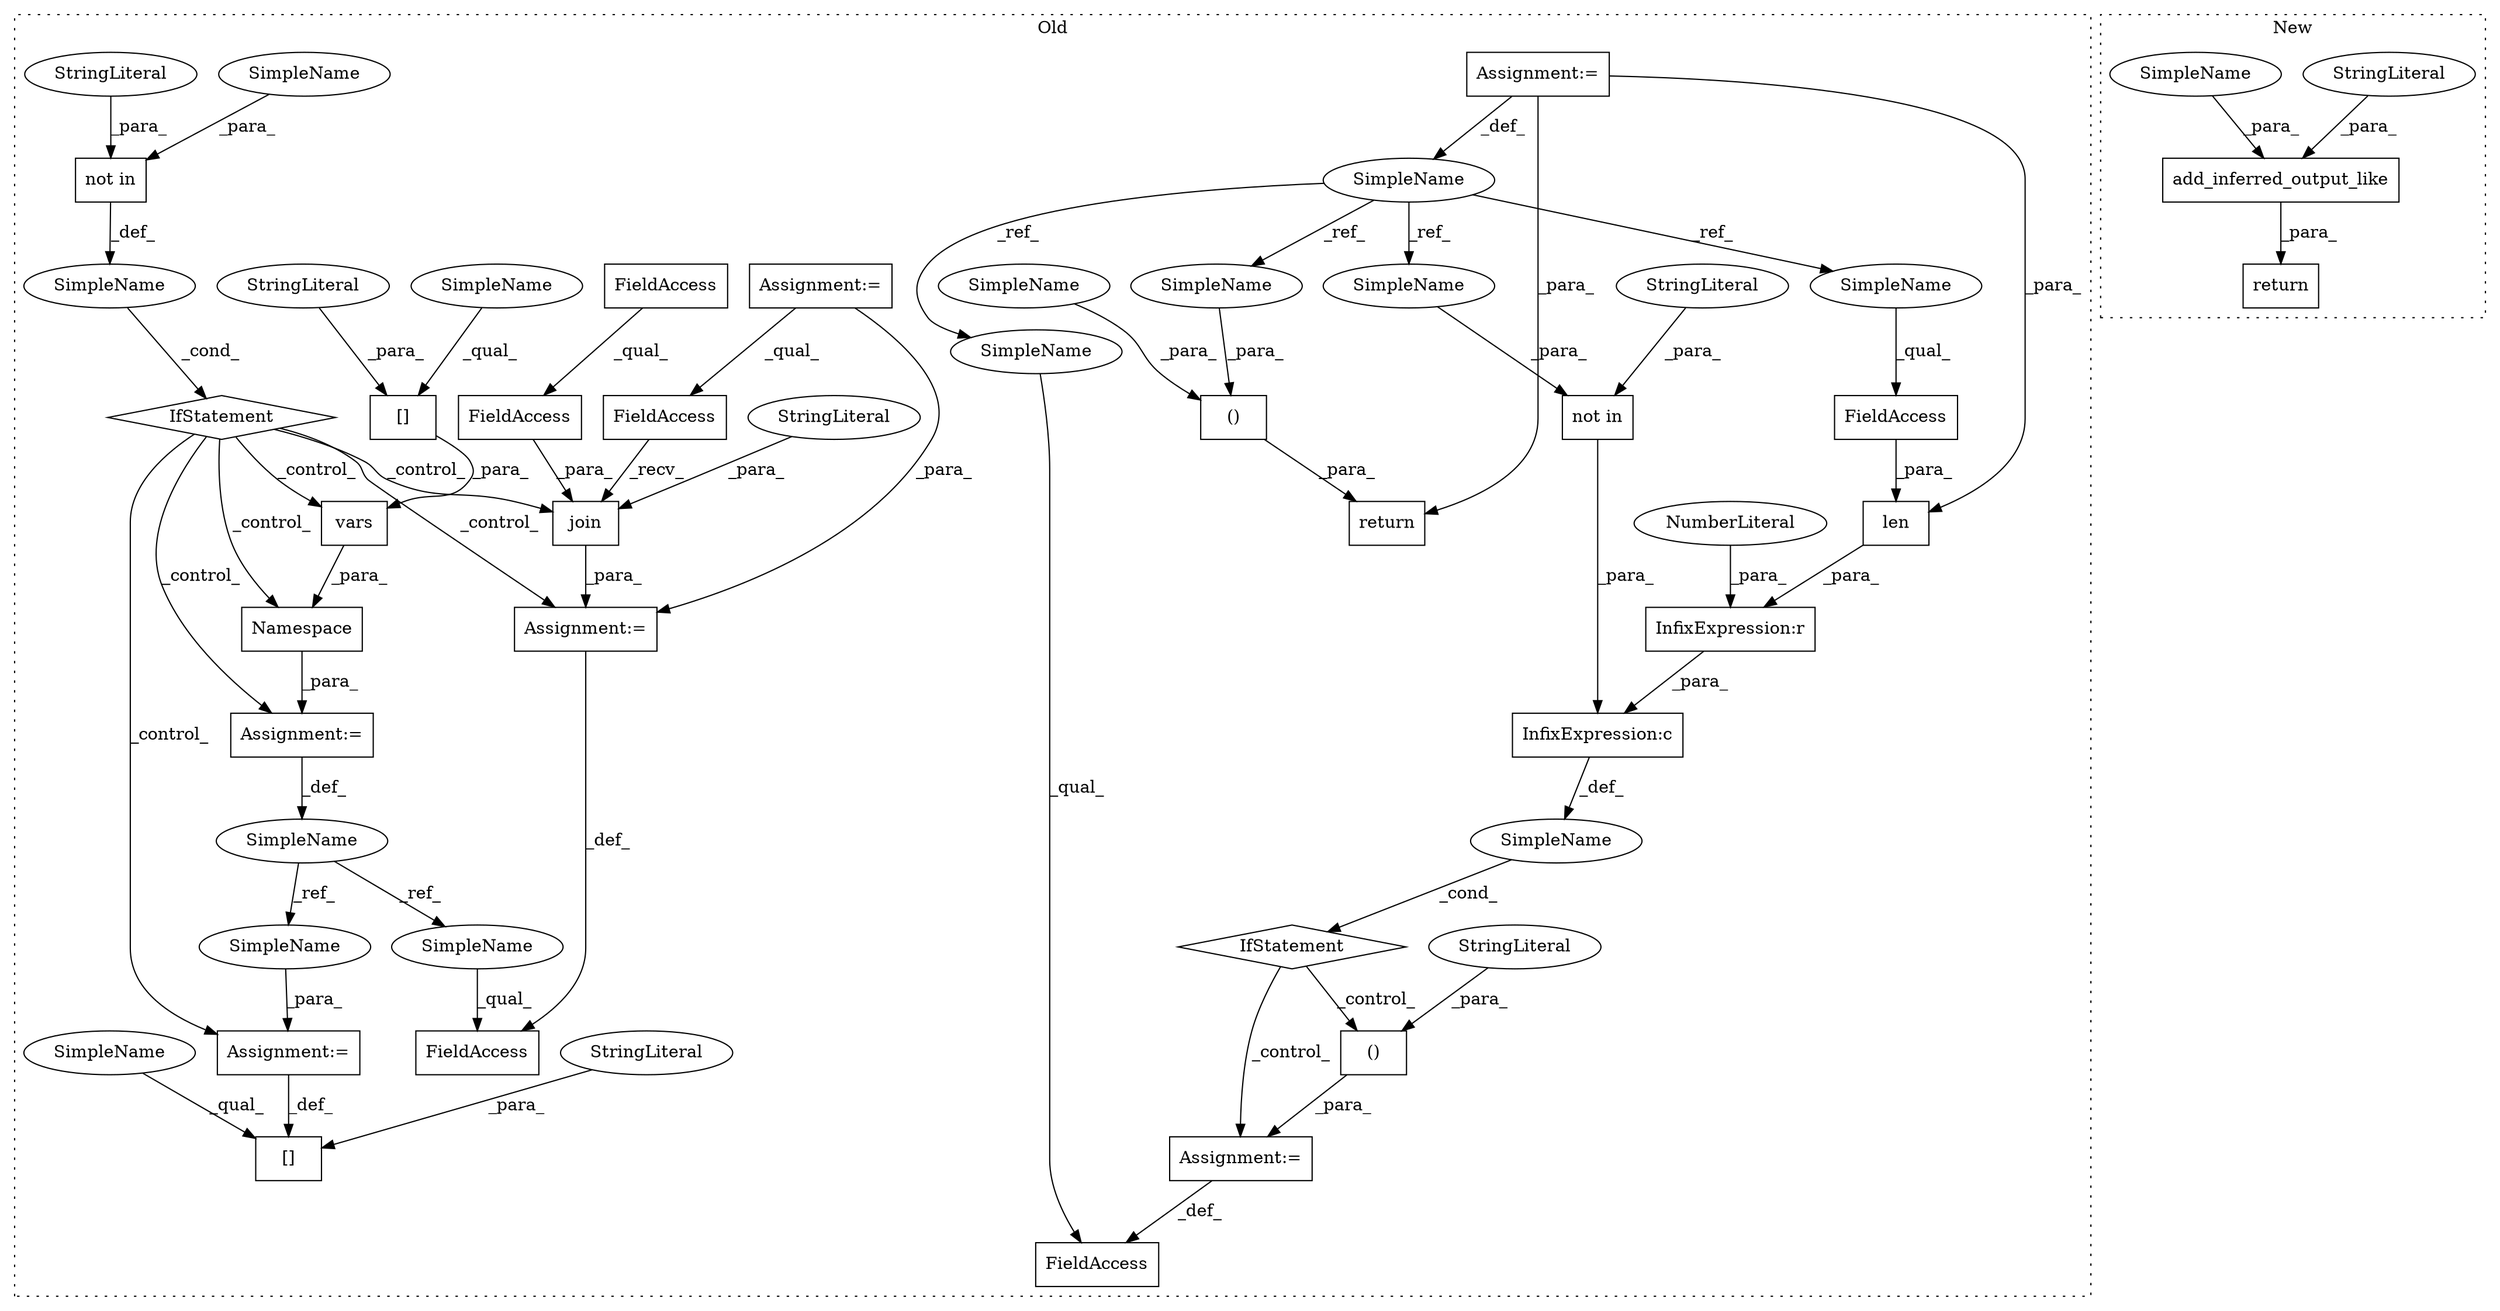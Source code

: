 digraph G {
subgraph cluster0 {
1 [label="not in" a="108" s="15836" l="28" shape="box"];
3 [label="()" a="106" s="15937" l="34" shape="box"];
4 [label="InfixExpression:r" a="27" s="15894" l="4" shape="box"];
5 [label="NumberLiteral" a="34" s="15898" l="1" shape="ellipse"];
6 [label="SimpleName" a="42" s="15527" l="10" shape="ellipse"];
7 [label="FieldAccess" a="22" s="15874" l="19" shape="box"];
8 [label="()" a="106" s="15996" l="33" shape="box"];
9 [label="[]" a="2" s="15658,15676" l="11,1" shape="box"];
10 [label="InfixExpression:c" a="27" s="15865" l="4" shape="box"];
11 [label="[]" a="2" s="15778,15799" l="11,1" shape="box"];
12 [label="len" a="32" s="15870,15893" l="4,1" shape="box"];
13 [label="not in" a="108" s="15590" l="28" shape="box"];
14 [label="FieldAccess" a="22" s="15910" l="19" shape="box"];
15 [label="SimpleName" a="42" s="" l="" shape="ellipse"];
16 [label="IfStatement" a="25" s="15827,15900" l="4,2" shape="diamond"];
17 [label="join" a="32" s="15719,15769" l="5,1" shape="box"];
18 [label="StringLiteral" a="45" s="15836" l="10" shape="ellipse"];
20 [label="StringLiteral" a="45" s="15590" l="10" shape="ellipse"];
21 [label="StringLiteral" a="45" s="15789" l="10" shape="ellipse"];
22 [label="StringLiteral" a="45" s="15961" l="10" shape="ellipse"];
23 [label="StringLiteral" a="45" s="15755" l="14" shape="ellipse"];
24 [label="StringLiteral" a="45" s="15669" l="7" shape="ellipse"];
25 [label="SimpleName" a="42" s="" l="" shape="ellipse"];
26 [label="vars" a="32" s="15653,15677" l="5,1" shape="box"];
27 [label="FieldAccess" a="22" s="15724" l="30" shape="box"];
28 [label="FieldAccess" a="22" s="15687" l="23" shape="box"];
29 [label="FieldAccess" a="22" s="15711" l="7" shape="box"];
30 [label="FieldAccess" a="22" s="15724" l="17" shape="box"];
31 [label="IfStatement" a="25" s="15582,15618" l="8,2" shape="diamond"];
32 [label="SimpleName" a="42" s="15628" l="14" shape="ellipse"];
33 [label="Assignment:=" a="7" s="15800" l="1" shape="box"];
34 [label="Assignment:=" a="7" s="15527" l="10" shape="box"];
35 [label="Assignment:=" a="7" s="15515" l="2" shape="box"];
36 [label="Assignment:=" a="7" s="15929" l="8" shape="box"];
37 [label="Assignment:=" a="7" s="15710" l="1" shape="box"];
38 [label="Assignment:=" a="7" s="15642" l="1" shape="box"];
39 [label="Namespace" a="32" s="15643,15678" l="10,1" shape="box"];
41 [label="return" a="41" s="15984" l="12" shape="box"];
42 [label="SimpleName" a="42" s="15608" l="10" shape="ellipse"];
43 [label="SimpleName" a="42" s="15996" l="10" shape="ellipse"];
44 [label="SimpleName" a="42" s="15778" l="10" shape="ellipse"];
45 [label="SimpleName" a="42" s="15658" l="10" shape="ellipse"];
47 [label="SimpleName" a="42" s="15687" l="14" shape="ellipse"];
48 [label="SimpleName" a="42" s="15801" l="14" shape="ellipse"];
49 [label="SimpleName" a="42" s="15874" l="10" shape="ellipse"];
50 [label="SimpleName" a="42" s="15910" l="10" shape="ellipse"];
51 [label="SimpleName" a="42" s="15854" l="10" shape="ellipse"];
52 [label="SimpleName" a="42" s="16019" l="10" shape="ellipse"];
label = "Old";
style="dotted";
}
subgraph cluster1 {
2 [label="add_inferred_output_like" a="32" s="15493,15547" l="25,1" shape="box"];
19 [label="StringLiteral" a="45" s="15540" l="7" shape="ellipse"];
40 [label="return" a="41" s="15481" l="7" shape="box"];
46 [label="SimpleName" a="42" s="15518" l="10" shape="ellipse"];
label = "New";
style="dotted";
}
1 -> 10 [label="_para_"];
2 -> 40 [label="_para_"];
3 -> 36 [label="_para_"];
4 -> 10 [label="_para_"];
5 -> 4 [label="_para_"];
6 -> 49 [label="_ref_"];
6 -> 52 [label="_ref_"];
6 -> 50 [label="_ref_"];
6 -> 51 [label="_ref_"];
7 -> 12 [label="_para_"];
8 -> 41 [label="_para_"];
9 -> 26 [label="_para_"];
10 -> 15 [label="_def_"];
12 -> 4 [label="_para_"];
13 -> 25 [label="_def_"];
15 -> 16 [label="_cond_"];
16 -> 3 [label="_control_"];
16 -> 36 [label="_control_"];
17 -> 37 [label="_para_"];
18 -> 1 [label="_para_"];
19 -> 2 [label="_para_"];
20 -> 13 [label="_para_"];
21 -> 11 [label="_para_"];
22 -> 3 [label="_para_"];
23 -> 17 [label="_para_"];
24 -> 9 [label="_para_"];
25 -> 31 [label="_cond_"];
26 -> 39 [label="_para_"];
27 -> 17 [label="_para_"];
29 -> 17 [label="_recv_"];
30 -> 27 [label="_qual_"];
31 -> 39 [label="_control_"];
31 -> 38 [label="_control_"];
31 -> 26 [label="_control_"];
31 -> 33 [label="_control_"];
31 -> 37 [label="_control_"];
31 -> 17 [label="_control_"];
32 -> 47 [label="_ref_"];
32 -> 48 [label="_ref_"];
33 -> 11 [label="_def_"];
34 -> 6 [label="_def_"];
34 -> 12 [label="_para_"];
34 -> 41 [label="_para_"];
35 -> 29 [label="_qual_"];
35 -> 37 [label="_para_"];
36 -> 14 [label="_def_"];
37 -> 28 [label="_def_"];
38 -> 32 [label="_def_"];
39 -> 38 [label="_para_"];
42 -> 13 [label="_para_"];
43 -> 8 [label="_para_"];
44 -> 11 [label="_qual_"];
45 -> 9 [label="_qual_"];
46 -> 2 [label="_para_"];
47 -> 28 [label="_qual_"];
48 -> 33 [label="_para_"];
49 -> 7 [label="_qual_"];
50 -> 14 [label="_qual_"];
51 -> 1 [label="_para_"];
52 -> 8 [label="_para_"];
}